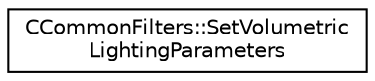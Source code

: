 digraph "Graphical Class Hierarchy"
{
  edge [fontname="Helvetica",fontsize="10",labelfontname="Helvetica",labelfontsize="10"];
  node [fontname="Helvetica",fontsize="10",shape=record];
  rankdir="LR";
  Node1 [label="CCommonFilters::SetVolumetric\lLightingParameters",height=0.2,width=0.4,color="black", fillcolor="white", style="filled",URL="$struct_c_common_filters_1_1_set_volumetric_lighting_parameters.html"];
}
